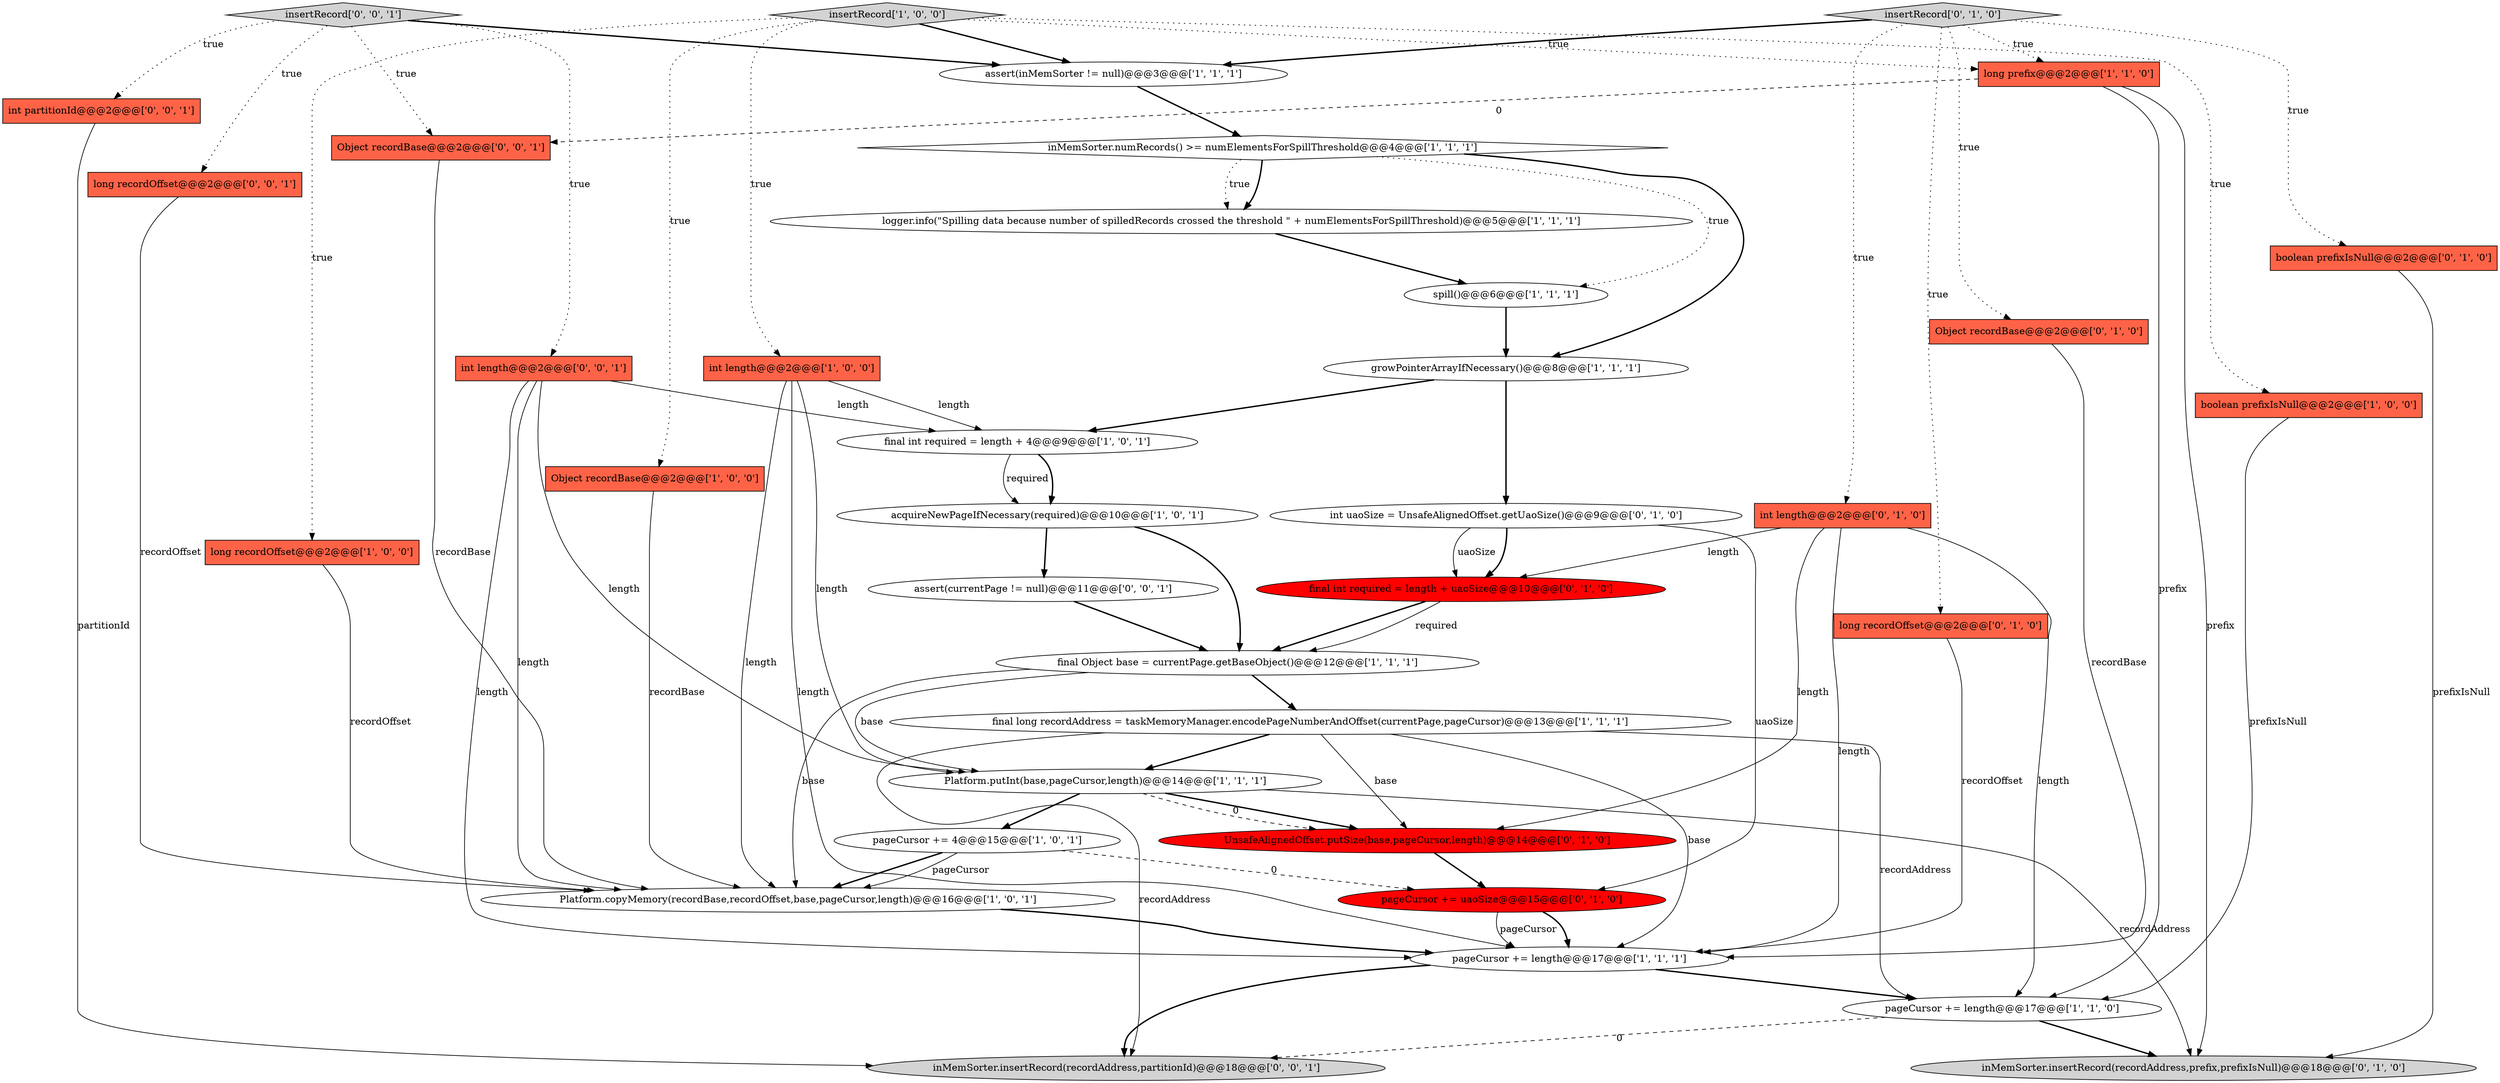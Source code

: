 digraph {
0 [style = filled, label = "final long recordAddress = taskMemoryManager.encodePageNumberAndOffset(currentPage,pageCursor)@@@13@@@['1', '1', '1']", fillcolor = white, shape = ellipse image = "AAA0AAABBB1BBB"];
21 [style = filled, label = "inMemSorter.insertRecord(recordAddress,prefix,prefixIsNull)@@@18@@@['0', '1', '0']", fillcolor = lightgray, shape = ellipse image = "AAA0AAABBB2BBB"];
10 [style = filled, label = "int length@@@2@@@['1', '0', '0']", fillcolor = tomato, shape = box image = "AAA0AAABBB1BBB"];
24 [style = filled, label = "boolean prefixIsNull@@@2@@@['0', '1', '0']", fillcolor = tomato, shape = box image = "AAA0AAABBB2BBB"];
16 [style = filled, label = "final Object base = currentPage.getBaseObject()@@@12@@@['1', '1', '1']", fillcolor = white, shape = ellipse image = "AAA0AAABBB1BBB"];
5 [style = filled, label = "growPointerArrayIfNecessary()@@@8@@@['1', '1', '1']", fillcolor = white, shape = ellipse image = "AAA0AAABBB1BBB"];
3 [style = filled, label = "Platform.copyMemory(recordBase,recordOffset,base,pageCursor,length)@@@16@@@['1', '0', '1']", fillcolor = white, shape = ellipse image = "AAA0AAABBB1BBB"];
9 [style = filled, label = "pageCursor += 4@@@15@@@['1', '0', '1']", fillcolor = white, shape = ellipse image = "AAA0AAABBB1BBB"];
30 [style = filled, label = "insertRecord['0', '0', '1']", fillcolor = lightgray, shape = diamond image = "AAA0AAABBB3BBB"];
17 [style = filled, label = "Object recordBase@@@2@@@['1', '0', '0']", fillcolor = tomato, shape = box image = "AAA0AAABBB1BBB"];
8 [style = filled, label = "final int required = length + 4@@@9@@@['1', '0', '1']", fillcolor = white, shape = ellipse image = "AAA0AAABBB1BBB"];
7 [style = filled, label = "pageCursor += length@@@17@@@['1', '1', '1']", fillcolor = white, shape = ellipse image = "AAA0AAABBB1BBB"];
31 [style = filled, label = "long recordOffset@@@2@@@['0', '0', '1']", fillcolor = tomato, shape = box image = "AAA0AAABBB3BBB"];
22 [style = filled, label = "UnsafeAlignedOffset.putSize(base,pageCursor,length)@@@14@@@['0', '1', '0']", fillcolor = red, shape = ellipse image = "AAA1AAABBB2BBB"];
34 [style = filled, label = "int partitionId@@@2@@@['0', '0', '1']", fillcolor = tomato, shape = box image = "AAA0AAABBB3BBB"];
2 [style = filled, label = "Platform.putInt(base,pageCursor,length)@@@14@@@['1', '1', '1']", fillcolor = white, shape = ellipse image = "AAA0AAABBB1BBB"];
33 [style = filled, label = "inMemSorter.insertRecord(recordAddress,partitionId)@@@18@@@['0', '0', '1']", fillcolor = lightgray, shape = ellipse image = "AAA0AAABBB3BBB"];
11 [style = filled, label = "inMemSorter.numRecords() >= numElementsForSpillThreshold@@@4@@@['1', '1', '1']", fillcolor = white, shape = diamond image = "AAA0AAABBB1BBB"];
4 [style = filled, label = "insertRecord['1', '0', '0']", fillcolor = lightgray, shape = diamond image = "AAA0AAABBB1BBB"];
27 [style = filled, label = "Object recordBase@@@2@@@['0', '1', '0']", fillcolor = tomato, shape = box image = "AAA0AAABBB2BBB"];
36 [style = filled, label = "assert(currentPage != null)@@@11@@@['0', '0', '1']", fillcolor = white, shape = ellipse image = "AAA0AAABBB3BBB"];
12 [style = filled, label = "acquireNewPageIfNecessary(required)@@@10@@@['1', '0', '1']", fillcolor = white, shape = ellipse image = "AAA0AAABBB1BBB"];
25 [style = filled, label = "pageCursor += uaoSize@@@15@@@['0', '1', '0']", fillcolor = red, shape = ellipse image = "AAA1AAABBB2BBB"];
19 [style = filled, label = "long prefix@@@2@@@['1', '1', '0']", fillcolor = tomato, shape = box image = "AAA0AAABBB1BBB"];
18 [style = filled, label = "long recordOffset@@@2@@@['1', '0', '0']", fillcolor = tomato, shape = box image = "AAA0AAABBB1BBB"];
28 [style = filled, label = "int uaoSize = UnsafeAlignedOffset.getUaoSize()@@@9@@@['0', '1', '0']", fillcolor = white, shape = ellipse image = "AAA0AAABBB2BBB"];
15 [style = filled, label = "pageCursor += length@@@17@@@['1', '1', '0']", fillcolor = white, shape = ellipse image = "AAA0AAABBB1BBB"];
13 [style = filled, label = "assert(inMemSorter != null)@@@3@@@['1', '1', '1']", fillcolor = white, shape = ellipse image = "AAA0AAABBB1BBB"];
26 [style = filled, label = "final int required = length + uaoSize@@@10@@@['0', '1', '0']", fillcolor = red, shape = ellipse image = "AAA1AAABBB2BBB"];
14 [style = filled, label = "spill()@@@6@@@['1', '1', '1']", fillcolor = white, shape = ellipse image = "AAA0AAABBB1BBB"];
29 [style = filled, label = "insertRecord['0', '1', '0']", fillcolor = lightgray, shape = diamond image = "AAA0AAABBB2BBB"];
32 [style = filled, label = "int length@@@2@@@['0', '0', '1']", fillcolor = tomato, shape = box image = "AAA0AAABBB3BBB"];
1 [style = filled, label = "boolean prefixIsNull@@@2@@@['1', '0', '0']", fillcolor = tomato, shape = box image = "AAA0AAABBB1BBB"];
35 [style = filled, label = "Object recordBase@@@2@@@['0', '0', '1']", fillcolor = tomato, shape = box image = "AAA0AAABBB3BBB"];
6 [style = filled, label = "logger.info(\"Spilling data because number of spilledRecords crossed the threshold \" + numElementsForSpillThreshold)@@@5@@@['1', '1', '1']", fillcolor = white, shape = ellipse image = "AAA0AAABBB1BBB"];
23 [style = filled, label = "long recordOffset@@@2@@@['0', '1', '0']", fillcolor = tomato, shape = box image = "AAA0AAABBB2BBB"];
20 [style = filled, label = "int length@@@2@@@['0', '1', '0']", fillcolor = tomato, shape = box image = "AAA0AAABBB2BBB"];
16->2 [style = solid, label="base"];
5->8 [style = bold, label=""];
9->3 [style = solid, label="pageCursor"];
22->25 [style = bold, label=""];
16->0 [style = bold, label=""];
4->18 [style = dotted, label="true"];
8->12 [style = solid, label="required"];
28->25 [style = solid, label="uaoSize"];
30->13 [style = bold, label=""];
0->7 [style = solid, label="base"];
34->33 [style = solid, label="partitionId"];
0->22 [style = solid, label="base"];
10->7 [style = solid, label="length"];
4->1 [style = dotted, label="true"];
4->10 [style = dotted, label="true"];
15->21 [style = bold, label=""];
0->15 [style = solid, label="recordAddress"];
29->27 [style = dotted, label="true"];
11->6 [style = bold, label=""];
0->2 [style = bold, label=""];
4->13 [style = bold, label=""];
11->14 [style = dotted, label="true"];
12->36 [style = bold, label=""];
32->7 [style = solid, label="length"];
28->26 [style = bold, label=""];
29->23 [style = dotted, label="true"];
20->26 [style = solid, label="length"];
20->15 [style = solid, label="length"];
12->16 [style = bold, label=""];
2->9 [style = bold, label=""];
15->33 [style = dashed, label="0"];
5->28 [style = bold, label=""];
25->7 [style = bold, label=""];
30->34 [style = dotted, label="true"];
13->11 [style = bold, label=""];
29->20 [style = dotted, label="true"];
4->19 [style = dotted, label="true"];
1->15 [style = solid, label="prefixIsNull"];
23->7 [style = solid, label="recordOffset"];
32->3 [style = solid, label="length"];
24->21 [style = solid, label="prefixIsNull"];
19->15 [style = solid, label="prefix"];
32->2 [style = solid, label="length"];
16->3 [style = solid, label="base"];
0->33 [style = solid, label="recordAddress"];
11->5 [style = bold, label=""];
6->14 [style = bold, label=""];
26->16 [style = bold, label=""];
7->33 [style = bold, label=""];
29->19 [style = dotted, label="true"];
2->21 [style = solid, label="recordAddress"];
20->22 [style = solid, label="length"];
10->2 [style = solid, label="length"];
3->7 [style = bold, label=""];
31->3 [style = solid, label="recordOffset"];
30->35 [style = dotted, label="true"];
11->6 [style = dotted, label="true"];
9->25 [style = dashed, label="0"];
18->3 [style = solid, label="recordOffset"];
27->7 [style = solid, label="recordBase"];
35->3 [style = solid, label="recordBase"];
30->32 [style = dotted, label="true"];
17->3 [style = solid, label="recordBase"];
19->21 [style = solid, label="prefix"];
25->7 [style = solid, label="pageCursor"];
9->3 [style = bold, label=""];
28->26 [style = solid, label="uaoSize"];
10->3 [style = solid, label="length"];
7->15 [style = bold, label=""];
36->16 [style = bold, label=""];
20->7 [style = solid, label="length"];
19->35 [style = dashed, label="0"];
2->22 [style = bold, label=""];
26->16 [style = solid, label="required"];
10->8 [style = solid, label="length"];
4->17 [style = dotted, label="true"];
29->24 [style = dotted, label="true"];
2->22 [style = dashed, label="0"];
8->12 [style = bold, label=""];
30->31 [style = dotted, label="true"];
32->8 [style = solid, label="length"];
14->5 [style = bold, label=""];
29->13 [style = bold, label=""];
}
